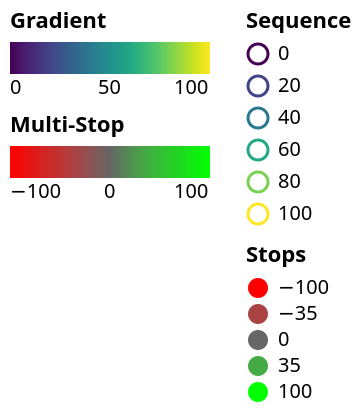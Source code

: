 {
  "$schema": "https://vega.github.io/schema/vega/v4.json",
  "width": 0,
  "height": 0,
  "padding": 5,

  "config": {
    "legend": {
      "gradientDirection": "horizontal",
      "gradientLength": 100
    }
  },

  "scales": [
    {
      "name": "sequence",
      "type": "linear",
      "range": {"scheme": "viridis"},
      "domain": [0, 100]
    },
    {
      "name": "stops",
      "type": "linear",
      "range": ["#f00", "#a44", "#666", "#4a4", "#0f0"],
      "domain": [-100, -35, 0, 35, 100]
    }
  ],

  "legends": [
    {
      "type": "gradient",
      "fill": "sequence",
      "orient": "left",
      "title": "Gradient",
      "offset": 0
    },
    {
      "type": "gradient",
      "stroke": "stops",
      "orient": "left",
      "title": "Multi-Stop",
      "offset": 0
    },
    {
      "type": "symbol",
      "stroke": "sequence",
      "orient": "right",
      "title": "Sequence",
      "encode": {
        "symbols": {
          "interactive": true,
          "update": {"fill": {"value": "transparent"}},
          "hover": {"fill": {"value": "#ccc"}}
        },
        "labels": {
          "interactive": true,
          "update": {"fill": {"value": "#000"}, "fontWeight": {"value": null}},
          "hover": {"fill": {"value": "firebrick"}, "fontWeight": {"value": "bold"}}
        }
      }
    },
    {
      "type": "symbol",
      "fill": "stops",
      "orient": "right",
      "title": "Stops",
      "values": [-100, -35, 0, 35, 100]
    }
  ]
}
